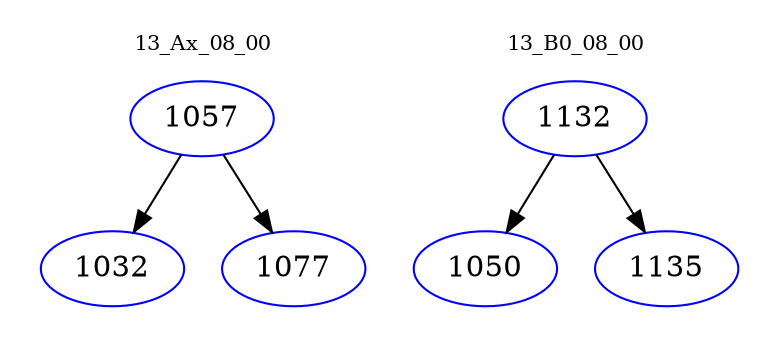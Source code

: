 digraph{
subgraph cluster_0 {
color = white
label = "13_Ax_08_00";
fontsize=10;
T0_1057 [label="1057", color="blue"]
T0_1057 -> T0_1032 [color="black"]
T0_1032 [label="1032", color="blue"]
T0_1057 -> T0_1077 [color="black"]
T0_1077 [label="1077", color="blue"]
}
subgraph cluster_1 {
color = white
label = "13_B0_08_00";
fontsize=10;
T1_1132 [label="1132", color="blue"]
T1_1132 -> T1_1050 [color="black"]
T1_1050 [label="1050", color="blue"]
T1_1132 -> T1_1135 [color="black"]
T1_1135 [label="1135", color="blue"]
}
}
